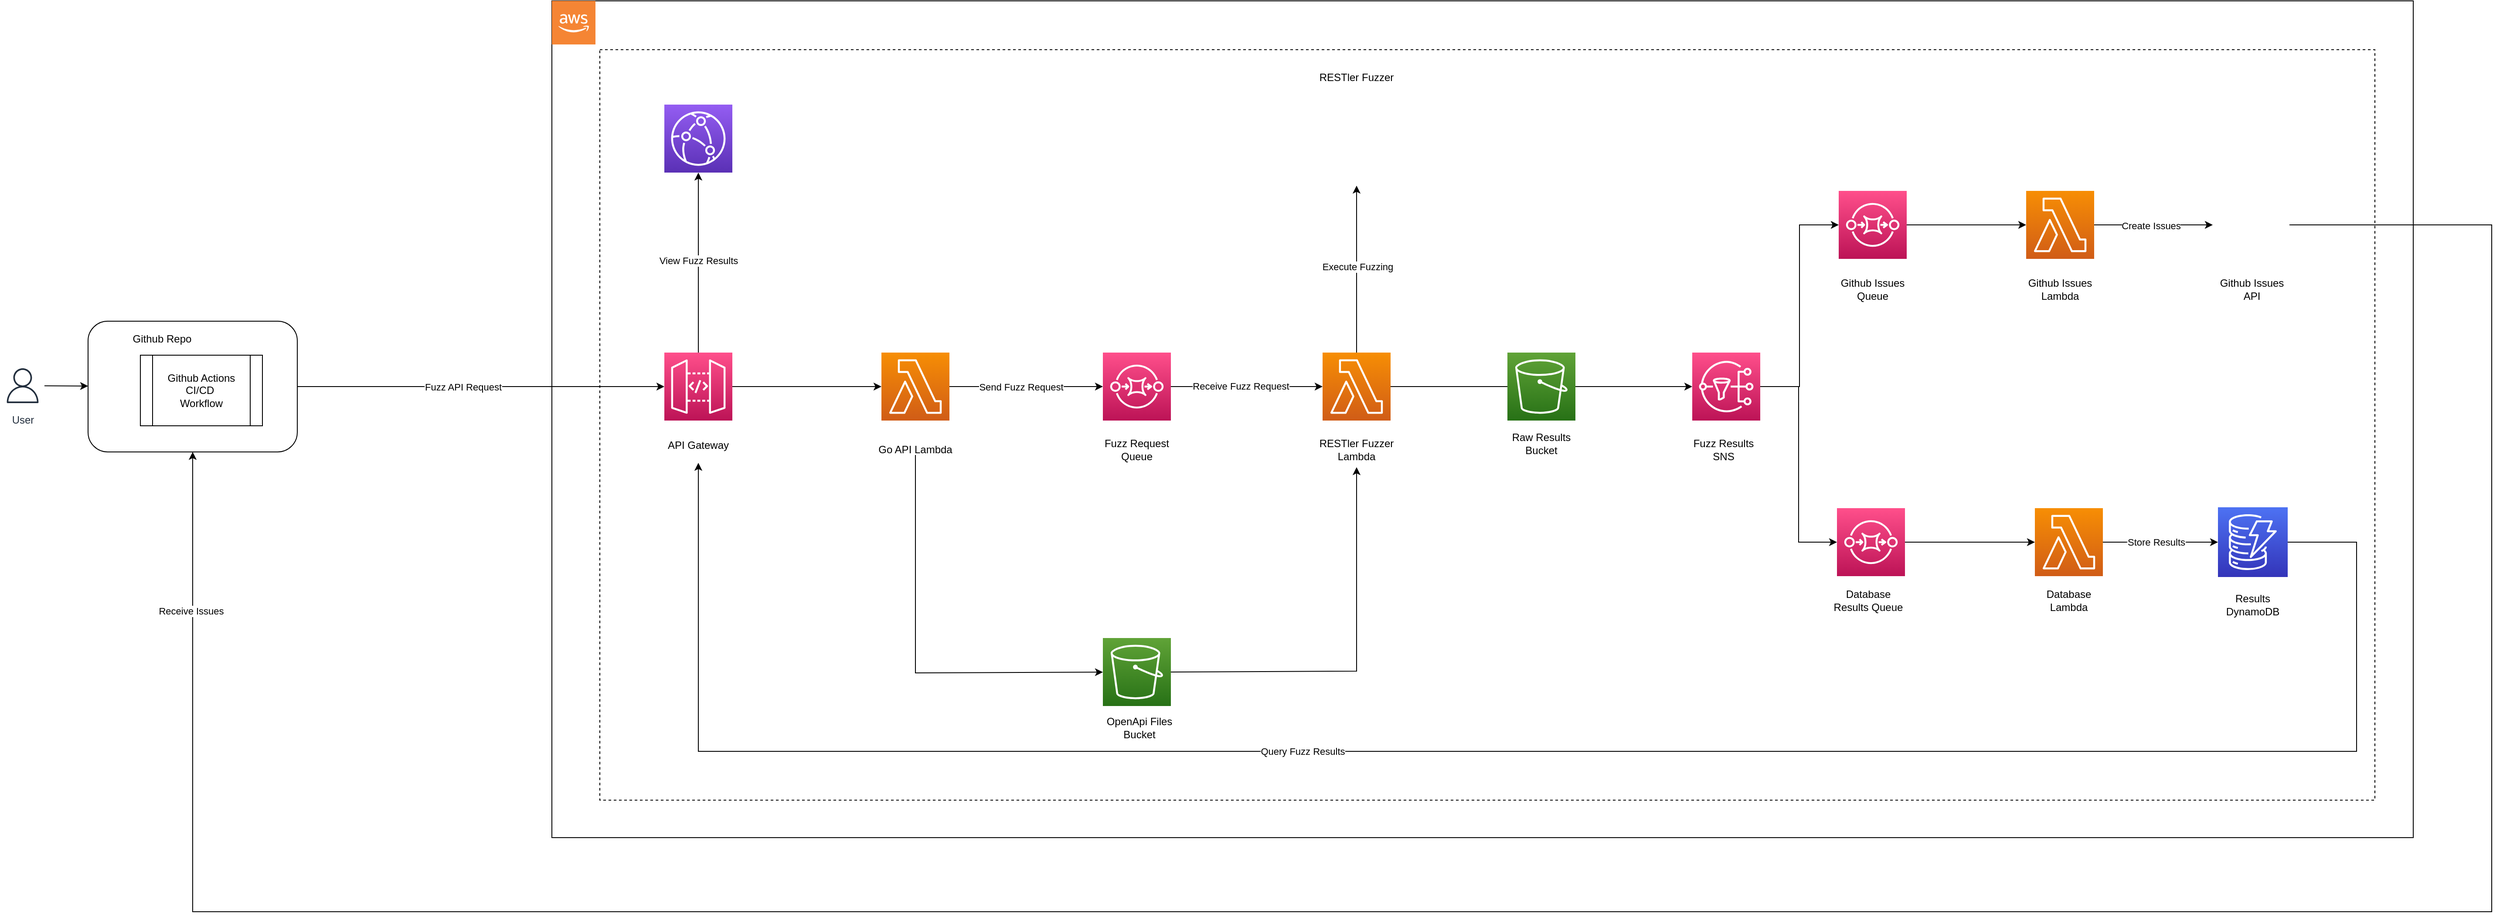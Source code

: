 <mxfile version="20.2.3" type="device"><diagram id="qjEZwnw4c9-2lbeoEp5t" name="Page-1"><mxGraphModel dx="3774" dy="2017" grid="0" gridSize="10" guides="1" tooltips="1" connect="1" arrows="1" fold="1" page="0" pageScale="1" pageWidth="827" pageHeight="1169" math="0" shadow="0"><root><mxCell id="0"/><mxCell id="1" parent="0"/><mxCell id="LWc7SlfthpSFfIKHEdv8-3" value="" style="rounded=1;whiteSpace=wrap;html=1;" parent="1" vertex="1"><mxGeometry x="-750" y="-238.5" width="240" height="150" as="geometry"/></mxCell><mxCell id="LWc7SlfthpSFfIKHEdv8-4" value="" style="verticalLabelPosition=bottom;verticalAlign=top;html=1;shape=mxgraph.basic.rect;fillColor2=none;strokeWidth=1;size=20;indent=5;" parent="1" vertex="1"><mxGeometry x="-218" y="-606" width="2135" height="960" as="geometry"/></mxCell><mxCell id="LWc7SlfthpSFfIKHEdv8-8" value="" style="shape=image;html=1;verticalAlign=top;verticalLabelPosition=bottom;labelBackgroundColor=#ffffff;imageAspect=0;aspect=fixed;image=https://cdn4.iconfinder.com/data/icons/ionicons/512/icon-social-github-128.png" parent="1" vertex="1"><mxGeometry x="-750" y="-238.5" width="49" height="49" as="geometry"/></mxCell><mxCell id="LWc7SlfthpSFfIKHEdv8-17" value="Github Actions CI/CD&amp;nbsp;&lt;br&gt;Workflow" style="shape=process;whiteSpace=wrap;html=1;backgroundOutline=1;" parent="1" vertex="1"><mxGeometry x="-690" y="-199.5" width="140" height="81" as="geometry"/></mxCell><mxCell id="LWc7SlfthpSFfIKHEdv8-19" value="User" style="sketch=0;outlineConnect=0;fontColor=#232F3E;gradientColor=none;strokeColor=#232F3E;fillColor=#ffffff;dashed=0;verticalLabelPosition=bottom;verticalAlign=top;align=center;html=1;fontSize=12;fontStyle=0;aspect=fixed;shape=mxgraph.aws4.resourceIcon;resIcon=mxgraph.aws4.user;" parent="1" vertex="1"><mxGeometry x="-850" y="-189.5" width="50" height="50" as="geometry"/></mxCell><mxCell id="LWc7SlfthpSFfIKHEdv8-20" value="" style="endArrow=classic;html=1;rounded=0;" parent="1" source="LWc7SlfthpSFfIKHEdv8-19" target="LWc7SlfthpSFfIKHEdv8-3" edge="1"><mxGeometry width="50" height="50" relative="1" as="geometry"><mxPoint x="-790" y="21.5" as="sourcePoint"/><mxPoint x="-740" y="-28.5" as="targetPoint"/></mxGeometry></mxCell><mxCell id="LWc7SlfthpSFfIKHEdv8-21" value="Github Repo" style="text;html=1;strokeColor=none;fillColor=none;align=center;verticalAlign=middle;whiteSpace=wrap;rounded=0;" parent="1" vertex="1"><mxGeometry x="-700" y="-228.5" width="70" height="20" as="geometry"/></mxCell><mxCell id="LWc7SlfthpSFfIKHEdv8-43" value="" style="rounded=0;whiteSpace=wrap;html=1;dashed=1;fontSize=24;fillColor=none;" parent="1" vertex="1"><mxGeometry x="-163" y="-550" width="2036" height="861" as="geometry"/></mxCell><mxCell id="K7STPYYt2Q0dGwY_WQyp-33" style="edgeStyle=orthogonalEdgeStyle;rounded=0;orthogonalLoop=1;jettySize=auto;html=1;entryX=0.5;entryY=1;entryDx=0;entryDy=0;" parent="1" source="LWc7SlfthpSFfIKHEdv8-7" target="K7STPYYt2Q0dGwY_WQyp-59" edge="1"><mxGeometry relative="1" as="geometry"><mxPoint x="-50" y="-65" as="targetPoint"/><Array as="points"><mxPoint x="1852" y="15"/><mxPoint x="1852" y="255"/><mxPoint x="-50" y="255"/></Array></mxGeometry></mxCell><mxCell id="K7STPYYt2Q0dGwY_WQyp-44" value="Query Fuzz Results" style="edgeLabel;html=1;align=center;verticalAlign=middle;resizable=0;points=[];" parent="K7STPYYt2Q0dGwY_WQyp-33" vertex="1" connectable="0"><mxGeometry x="0.198" relative="1" as="geometry"><mxPoint as="offset"/></mxGeometry></mxCell><mxCell id="LWc7SlfthpSFfIKHEdv8-7" value="" style="sketch=0;points=[[0,0,0],[0.25,0,0],[0.5,0,0],[0.75,0,0],[1,0,0],[0,1,0],[0.25,1,0],[0.5,1,0],[0.75,1,0],[1,1,0],[0,0.25,0],[0,0.5,0],[0,0.75,0],[1,0.25,0],[1,0.5,0],[1,0.75,0]];outlineConnect=0;fontColor=#232F3E;gradientColor=#4D72F3;gradientDirection=north;fillColor=#3334B9;strokeColor=#ffffff;dashed=0;verticalLabelPosition=bottom;verticalAlign=top;align=center;html=1;fontSize=12;fontStyle=0;aspect=fixed;shape=mxgraph.aws4.resourceIcon;resIcon=mxgraph.aws4.dynamodb;" parent="1" vertex="1"><mxGeometry x="1693" y="-25" width="80" height="80" as="geometry"/></mxCell><mxCell id="LWc7SlfthpSFfIKHEdv8-9" value="" style="outlineConnect=0;dashed=0;verticalLabelPosition=bottom;verticalAlign=top;align=center;html=1;shape=mxgraph.aws3.cloud_2;fillColor=#F58534;gradientColor=none;" parent="1" vertex="1"><mxGeometry x="-218" y="-606" width="50" height="50" as="geometry"/></mxCell><mxCell id="LWc7SlfthpSFfIKHEdv8-25" value="Results DynamoDB" style="text;html=1;strokeColor=none;fillColor=none;align=center;verticalAlign=middle;whiteSpace=wrap;rounded=0;" parent="1" vertex="1"><mxGeometry x="1703" y="71.5" width="60" height="30" as="geometry"/></mxCell><mxCell id="LWc7SlfthpSFfIKHEdv8-32" value="" style="endArrow=classic;html=1;rounded=0;fontSize=16;exitX=1;exitY=0.5;exitDx=0;exitDy=0;" parent="1" source="LWc7SlfthpSFfIKHEdv8-3" target="K7STPYYt2Q0dGwY_WQyp-2" edge="1"><mxGeometry width="50" height="50" relative="1" as="geometry"><mxPoint x="152.5" y="-150.121" as="sourcePoint"/><mxPoint x="-330" y="-153" as="targetPoint"/></mxGeometry></mxCell><mxCell id="K7STPYYt2Q0dGwY_WQyp-43" value="Fuzz API Request" style="edgeLabel;html=1;align=center;verticalAlign=middle;resizable=0;points=[];" parent="LWc7SlfthpSFfIKHEdv8-32" vertex="1" connectable="0"><mxGeometry x="-0.094" y="2" relative="1" as="geometry"><mxPoint x="-1" y="2" as="offset"/></mxGeometry></mxCell><mxCell id="K7STPYYt2Q0dGwY_WQyp-36" style="edgeStyle=orthogonalEdgeStyle;rounded=0;orthogonalLoop=1;jettySize=auto;html=1;entryX=0.5;entryY=1;entryDx=0;entryDy=0;" parent="1" source="LWc7SlfthpSFfIKHEdv8-58" target="LWc7SlfthpSFfIKHEdv8-3" edge="1"><mxGeometry relative="1" as="geometry"><Array as="points"><mxPoint x="2007" y="-349"/><mxPoint x="2007" y="439"/><mxPoint x="-630" y="439"/></Array></mxGeometry></mxCell><mxCell id="K7STPYYt2Q0dGwY_WQyp-42" value="Receive Issues" style="edgeLabel;html=1;align=center;verticalAlign=middle;resizable=0;points=[];" parent="K7STPYYt2Q0dGwY_WQyp-36" vertex="1" connectable="0"><mxGeometry x="0.913" y="2" relative="1" as="geometry"><mxPoint as="offset"/></mxGeometry></mxCell><mxCell id="LWc7SlfthpSFfIKHEdv8-58" value="" style="shape=image;html=1;verticalAlign=top;verticalLabelPosition=bottom;labelBackgroundColor=#ffffff;imageAspect=0;aspect=fixed;image=https://cdn4.iconfinder.com/data/icons/ionicons/512/icon-social-github-128.png;dashed=1;fontSize=24;fillColor=none;" parent="1" vertex="1"><mxGeometry x="1687" y="-393" width="88" height="88" as="geometry"/></mxCell><mxCell id="LWc7SlfthpSFfIKHEdv8-59" value="&lt;div&gt;Github Issues&lt;/div&gt;&lt;div&gt;API&lt;br&gt;&lt;/div&gt;" style="text;html=1;strokeColor=none;fillColor=none;align=center;verticalAlign=middle;whiteSpace=wrap;rounded=0;" parent="1" vertex="1"><mxGeometry x="1687" y="-295" width="89.5" height="40" as="geometry"/></mxCell><mxCell id="K7STPYYt2Q0dGwY_WQyp-1" value="" style="sketch=0;points=[[0,0,0],[0.25,0,0],[0.5,0,0],[0.75,0,0],[1,0,0],[0,1,0],[0.25,1,0],[0.5,1,0],[0.75,1,0],[1,1,0],[0,0.25,0],[0,0.5,0],[0,0.75,0],[1,0.25,0],[1,0.5,0],[1,0.75,0]];outlineConnect=0;fontColor=#232F3E;gradientColor=#945DF2;gradientDirection=north;fillColor=#5A30B5;strokeColor=#ffffff;dashed=0;verticalLabelPosition=bottom;verticalAlign=top;align=center;html=1;fontSize=12;fontStyle=0;aspect=fixed;shape=mxgraph.aws4.resourceIcon;resIcon=mxgraph.aws4.cloudfront;" parent="1" vertex="1"><mxGeometry x="-89" y="-487" width="78" height="78" as="geometry"/></mxCell><mxCell id="K7STPYYt2Q0dGwY_WQyp-16" style="edgeStyle=orthogonalEdgeStyle;rounded=0;orthogonalLoop=1;jettySize=auto;html=1;entryX=0;entryY=0.5;entryDx=0;entryDy=0;entryPerimeter=0;" parent="1" source="K7STPYYt2Q0dGwY_WQyp-2" target="K7STPYYt2Q0dGwY_WQyp-3" edge="1"><mxGeometry relative="1" as="geometry"/></mxCell><mxCell id="K7STPYYt2Q0dGwY_WQyp-30" style="edgeStyle=orthogonalEdgeStyle;rounded=0;orthogonalLoop=1;jettySize=auto;html=1;" parent="1" source="K7STPYYt2Q0dGwY_WQyp-2" target="K7STPYYt2Q0dGwY_WQyp-1" edge="1"><mxGeometry relative="1" as="geometry"/></mxCell><mxCell id="K7STPYYt2Q0dGwY_WQyp-45" value="View Fuzz Results" style="edgeLabel;html=1;align=center;verticalAlign=middle;resizable=0;points=[];" parent="K7STPYYt2Q0dGwY_WQyp-30" vertex="1" connectable="0"><mxGeometry x="0.022" relative="1" as="geometry"><mxPoint as="offset"/></mxGeometry></mxCell><mxCell id="K7STPYYt2Q0dGwY_WQyp-2" value="" style="sketch=0;points=[[0,0,0],[0.25,0,0],[0.5,0,0],[0.75,0,0],[1,0,0],[0,1,0],[0.25,1,0],[0.5,1,0],[0.75,1,0],[1,1,0],[0,0.25,0],[0,0.5,0],[0,0.75,0],[1,0.25,0],[1,0.5,0],[1,0.75,0]];outlineConnect=0;fontColor=#232F3E;gradientColor=#FF4F8B;gradientDirection=north;fillColor=#BC1356;strokeColor=#ffffff;dashed=0;verticalLabelPosition=bottom;verticalAlign=top;align=center;html=1;fontSize=12;fontStyle=0;aspect=fixed;shape=mxgraph.aws4.resourceIcon;resIcon=mxgraph.aws4.api_gateway;" parent="1" vertex="1"><mxGeometry x="-89" y="-202.5" width="78" height="78" as="geometry"/></mxCell><mxCell id="K7STPYYt2Q0dGwY_WQyp-17" style="edgeStyle=orthogonalEdgeStyle;rounded=0;orthogonalLoop=1;jettySize=auto;html=1;" parent="1" source="K7STPYYt2Q0dGwY_WQyp-3" target="K7STPYYt2Q0dGwY_WQyp-4" edge="1"><mxGeometry relative="1" as="geometry"/></mxCell><mxCell id="K7STPYYt2Q0dGwY_WQyp-37" value="&lt;div&gt;Send Fuzz Request&lt;/div&gt;" style="edgeLabel;html=1;align=center;verticalAlign=middle;resizable=0;points=[];" parent="K7STPYYt2Q0dGwY_WQyp-17" vertex="1" connectable="0"><mxGeometry x="-0.066" relative="1" as="geometry"><mxPoint as="offset"/></mxGeometry></mxCell><mxCell id="K7STPYYt2Q0dGwY_WQyp-3" value="" style="sketch=0;points=[[0,0,0],[0.25,0,0],[0.5,0,0],[0.75,0,0],[1,0,0],[0,1,0],[0.25,1,0],[0.5,1,0],[0.75,1,0],[1,1,0],[0,0.25,0],[0,0.5,0],[0,0.75,0],[1,0.25,0],[1,0.5,0],[1,0.75,0]];outlineConnect=0;fontColor=#232F3E;gradientColor=#F78E04;gradientDirection=north;fillColor=#D05C17;strokeColor=#ffffff;dashed=0;verticalLabelPosition=bottom;verticalAlign=top;align=center;html=1;fontSize=12;fontStyle=0;aspect=fixed;shape=mxgraph.aws4.resourceIcon;resIcon=mxgraph.aws4.lambda;" parent="1" vertex="1"><mxGeometry x="160" y="-202.5" width="78" height="78" as="geometry"/></mxCell><mxCell id="K7STPYYt2Q0dGwY_WQyp-19" style="edgeStyle=orthogonalEdgeStyle;rounded=0;orthogonalLoop=1;jettySize=auto;html=1;" parent="1" source="K7STPYYt2Q0dGwY_WQyp-4" target="K7STPYYt2Q0dGwY_WQyp-5" edge="1"><mxGeometry relative="1" as="geometry"/></mxCell><mxCell id="K7STPYYt2Q0dGwY_WQyp-38" value="Receive Fuzz Request" style="edgeLabel;html=1;align=center;verticalAlign=middle;resizable=0;points=[];" parent="K7STPYYt2Q0dGwY_WQyp-19" vertex="1" connectable="0"><mxGeometry x="-0.088" y="1" relative="1" as="geometry"><mxPoint as="offset"/></mxGeometry></mxCell><mxCell id="K7STPYYt2Q0dGwY_WQyp-4" value="" style="sketch=0;points=[[0,0,0],[0.25,0,0],[0.5,0,0],[0.75,0,0],[1,0,0],[0,1,0],[0.25,1,0],[0.5,1,0],[0.75,1,0],[1,1,0],[0,0.25,0],[0,0.5,0],[0,0.75,0],[1,0.25,0],[1,0.5,0],[1,0.75,0]];outlineConnect=0;fontColor=#232F3E;gradientColor=#FF4F8B;gradientDirection=north;fillColor=#BC1356;strokeColor=#ffffff;dashed=0;verticalLabelPosition=bottom;verticalAlign=top;align=center;html=1;fontSize=12;fontStyle=0;aspect=fixed;shape=mxgraph.aws4.resourceIcon;resIcon=mxgraph.aws4.sqs;" parent="1" vertex="1"><mxGeometry x="414" y="-202.5" width="78" height="78" as="geometry"/></mxCell><mxCell id="K7STPYYt2Q0dGwY_WQyp-20" style="edgeStyle=orthogonalEdgeStyle;rounded=0;orthogonalLoop=1;jettySize=auto;html=1;" parent="1" source="K7STPYYt2Q0dGwY_WQyp-5" target="K7STPYYt2Q0dGwY_WQyp-8" edge="1"><mxGeometry relative="1" as="geometry"/></mxCell><mxCell id="K7STPYYt2Q0dGwY_WQyp-29" style="edgeStyle=orthogonalEdgeStyle;rounded=0;orthogonalLoop=1;jettySize=auto;html=1;" parent="1" source="K7STPYYt2Q0dGwY_WQyp-5" target="K7STPYYt2Q0dGwY_WQyp-7" edge="1"><mxGeometry relative="1" as="geometry"/></mxCell><mxCell id="K7STPYYt2Q0dGwY_WQyp-47" value="Execute Fuzzing" style="edgeLabel;html=1;align=center;verticalAlign=middle;resizable=0;points=[];" parent="K7STPYYt2Q0dGwY_WQyp-29" vertex="1" connectable="0"><mxGeometry x="0.035" y="-1" relative="1" as="geometry"><mxPoint as="offset"/></mxGeometry></mxCell><mxCell id="K7STPYYt2Q0dGwY_WQyp-5" value="" style="sketch=0;points=[[0,0,0],[0.25,0,0],[0.5,0,0],[0.75,0,0],[1,0,0],[0,1,0],[0.25,1,0],[0.5,1,0],[0.75,1,0],[1,1,0],[0,0.25,0],[0,0.5,0],[0,0.75,0],[1,0.25,0],[1,0.5,0],[1,0.75,0]];outlineConnect=0;fontColor=#232F3E;gradientColor=#F78E04;gradientDirection=north;fillColor=#D05C17;strokeColor=#ffffff;dashed=0;verticalLabelPosition=bottom;verticalAlign=top;align=center;html=1;fontSize=12;fontStyle=0;aspect=fixed;shape=mxgraph.aws4.resourceIcon;resIcon=mxgraph.aws4.lambda;" parent="1" vertex="1"><mxGeometry x="666" y="-202.5" width="78" height="78" as="geometry"/></mxCell><mxCell id="K7STPYYt2Q0dGwY_WQyp-7" value="" style="shape=image;html=1;verticalAlign=top;verticalLabelPosition=bottom;labelBackgroundColor=#ffffff;imageAspect=0;aspect=fixed;image=https://cdn1.iconfinder.com/data/icons/competitive-strategy-and-corporate-training/512/560_Check_filing_list_listing_registration_cyber_spot_security-128.png" parent="1" vertex="1"><mxGeometry x="658.5" y="-487" width="93" height="93" as="geometry"/></mxCell><mxCell id="K7STPYYt2Q0dGwY_WQyp-22" style="edgeStyle=orthogonalEdgeStyle;rounded=0;orthogonalLoop=1;jettySize=auto;html=1;entryX=0;entryY=0.5;entryDx=0;entryDy=0;entryPerimeter=0;" parent="1" source="K7STPYYt2Q0dGwY_WQyp-8" target="K7STPYYt2Q0dGwY_WQyp-10" edge="1"><mxGeometry relative="1" as="geometry"/></mxCell><mxCell id="K7STPYYt2Q0dGwY_WQyp-31" style="edgeStyle=orthogonalEdgeStyle;rounded=0;orthogonalLoop=1;jettySize=auto;html=1;entryX=0;entryY=0.5;entryDx=0;entryDy=0;entryPerimeter=0;" parent="1" source="K7STPYYt2Q0dGwY_WQyp-8" target="K7STPYYt2Q0dGwY_WQyp-9" edge="1"><mxGeometry relative="1" as="geometry"/></mxCell><mxCell id="K7STPYYt2Q0dGwY_WQyp-8" value="" style="sketch=0;points=[[0,0,0],[0.25,0,0],[0.5,0,0],[0.75,0,0],[1,0,0],[0,1,0],[0.25,1,0],[0.5,1,0],[0.75,1,0],[1,1,0],[0,0.25,0],[0,0.5,0],[0,0.75,0],[1,0.25,0],[1,0.5,0],[1,0.75,0]];outlineConnect=0;fontColor=#232F3E;gradientColor=#FF4F8B;gradientDirection=north;fillColor=#BC1356;strokeColor=#ffffff;dashed=0;verticalLabelPosition=bottom;verticalAlign=top;align=center;html=1;fontSize=12;fontStyle=0;aspect=fixed;shape=mxgraph.aws4.resourceIcon;resIcon=mxgraph.aws4.sns;" parent="1" vertex="1"><mxGeometry x="1090" y="-202.5" width="78" height="78" as="geometry"/></mxCell><mxCell id="K7STPYYt2Q0dGwY_WQyp-25" style="edgeStyle=orthogonalEdgeStyle;rounded=0;orthogonalLoop=1;jettySize=auto;html=1;entryX=0;entryY=0.5;entryDx=0;entryDy=0;entryPerimeter=0;" parent="1" source="K7STPYYt2Q0dGwY_WQyp-9" target="K7STPYYt2Q0dGwY_WQyp-13" edge="1"><mxGeometry relative="1" as="geometry"/></mxCell><mxCell id="K7STPYYt2Q0dGwY_WQyp-9" value="" style="sketch=0;points=[[0,0,0],[0.25,0,0],[0.5,0,0],[0.75,0,0],[1,0,0],[0,1,0],[0.25,1,0],[0.5,1,0],[0.75,1,0],[1,1,0],[0,0.25,0],[0,0.5,0],[0,0.75,0],[1,0.25,0],[1,0.5,0],[1,0.75,0]];outlineConnect=0;fontColor=#232F3E;gradientColor=#FF4F8B;gradientDirection=north;fillColor=#BC1356;strokeColor=#ffffff;dashed=0;verticalLabelPosition=bottom;verticalAlign=top;align=center;html=1;fontSize=12;fontStyle=0;aspect=fixed;shape=mxgraph.aws4.resourceIcon;resIcon=mxgraph.aws4.sqs;" parent="1" vertex="1"><mxGeometry x="1258" y="-388" width="78" height="78" as="geometry"/></mxCell><mxCell id="K7STPYYt2Q0dGwY_WQyp-23" style="edgeStyle=orthogonalEdgeStyle;rounded=0;orthogonalLoop=1;jettySize=auto;html=1;entryX=0;entryY=0.5;entryDx=0;entryDy=0;entryPerimeter=0;" parent="1" source="K7STPYYt2Q0dGwY_WQyp-10" target="K7STPYYt2Q0dGwY_WQyp-12" edge="1"><mxGeometry relative="1" as="geometry"/></mxCell><mxCell id="K7STPYYt2Q0dGwY_WQyp-10" value="" style="sketch=0;points=[[0,0,0],[0.25,0,0],[0.5,0,0],[0.75,0,0],[1,0,0],[0,1,0],[0.25,1,0],[0.5,1,0],[0.75,1,0],[1,1,0],[0,0.25,0],[0,0.5,0],[0,0.75,0],[1,0.25,0],[1,0.5,0],[1,0.75,0]];outlineConnect=0;fontColor=#232F3E;gradientColor=#FF4F8B;gradientDirection=north;fillColor=#BC1356;strokeColor=#ffffff;dashed=0;verticalLabelPosition=bottom;verticalAlign=top;align=center;html=1;fontSize=12;fontStyle=0;aspect=fixed;shape=mxgraph.aws4.resourceIcon;resIcon=mxgraph.aws4.sqs;" parent="1" vertex="1"><mxGeometry x="1256" y="-24" width="78" height="78" as="geometry"/></mxCell><mxCell id="K7STPYYt2Q0dGwY_WQyp-24" style="edgeStyle=orthogonalEdgeStyle;rounded=0;orthogonalLoop=1;jettySize=auto;html=1;" parent="1" source="K7STPYYt2Q0dGwY_WQyp-12" target="LWc7SlfthpSFfIKHEdv8-7" edge="1"><mxGeometry relative="1" as="geometry"/></mxCell><mxCell id="K7STPYYt2Q0dGwY_WQyp-48" value="Store Results" style="edgeLabel;html=1;align=center;verticalAlign=middle;resizable=0;points=[];" parent="K7STPYYt2Q0dGwY_WQyp-24" vertex="1" connectable="0"><mxGeometry x="-0.056" y="-4" relative="1" as="geometry"><mxPoint x="-2" y="-4" as="offset"/></mxGeometry></mxCell><mxCell id="K7STPYYt2Q0dGwY_WQyp-12" value="" style="sketch=0;points=[[0,0,0],[0.25,0,0],[0.5,0,0],[0.75,0,0],[1,0,0],[0,1,0],[0.25,1,0],[0.5,1,0],[0.75,1,0],[1,1,0],[0,0.25,0],[0,0.5,0],[0,0.75,0],[1,0.25,0],[1,0.5,0],[1,0.75,0]];outlineConnect=0;fontColor=#232F3E;gradientColor=#F78E04;gradientDirection=north;fillColor=#D05C17;strokeColor=#ffffff;dashed=0;verticalLabelPosition=bottom;verticalAlign=top;align=center;html=1;fontSize=12;fontStyle=0;aspect=fixed;shape=mxgraph.aws4.resourceIcon;resIcon=mxgraph.aws4.lambda;" parent="1" vertex="1"><mxGeometry x="1483" y="-24" width="78" height="78" as="geometry"/></mxCell><mxCell id="K7STPYYt2Q0dGwY_WQyp-26" style="edgeStyle=orthogonalEdgeStyle;rounded=0;orthogonalLoop=1;jettySize=auto;html=1;entryX=0;entryY=0.5;entryDx=0;entryDy=0;" parent="1" source="K7STPYYt2Q0dGwY_WQyp-13" target="LWc7SlfthpSFfIKHEdv8-58" edge="1"><mxGeometry relative="1" as="geometry"/></mxCell><mxCell id="K7STPYYt2Q0dGwY_WQyp-41" value="Create Issues" style="edgeLabel;html=1;align=center;verticalAlign=middle;resizable=0;points=[];" parent="K7STPYYt2Q0dGwY_WQyp-26" vertex="1" connectable="0"><mxGeometry x="-0.044" y="-1" relative="1" as="geometry"><mxPoint as="offset"/></mxGeometry></mxCell><mxCell id="K7STPYYt2Q0dGwY_WQyp-13" value="" style="sketch=0;points=[[0,0,0],[0.25,0,0],[0.5,0,0],[0.75,0,0],[1,0,0],[0,1,0],[0.25,1,0],[0.5,1,0],[0.75,1,0],[1,1,0],[0,0.25,0],[0,0.5,0],[0,0.75,0],[1,0.25,0],[1,0.5,0],[1,0.75,0]];outlineConnect=0;fontColor=#232F3E;gradientColor=#F78E04;gradientDirection=north;fillColor=#D05C17;strokeColor=#ffffff;dashed=0;verticalLabelPosition=bottom;verticalAlign=top;align=center;html=1;fontSize=12;fontStyle=0;aspect=fixed;shape=mxgraph.aws4.resourceIcon;resIcon=mxgraph.aws4.lambda;" parent="1" vertex="1"><mxGeometry x="1473" y="-388" width="78" height="78" as="geometry"/></mxCell><mxCell id="K7STPYYt2Q0dGwY_WQyp-15" value="" style="sketch=0;points=[[0,0,0],[0.25,0,0],[0.5,0,0],[0.75,0,0],[1,0,0],[0,1,0],[0.25,1,0],[0.5,1,0],[0.75,1,0],[1,1,0],[0,0.25,0],[0,0.5,0],[0,0.75,0],[1,0.25,0],[1,0.5,0],[1,0.75,0]];outlineConnect=0;fontColor=#232F3E;gradientColor=#60A337;gradientDirection=north;fillColor=#277116;strokeColor=#ffffff;dashed=0;verticalLabelPosition=bottom;verticalAlign=top;align=center;html=1;fontSize=12;fontStyle=0;aspect=fixed;shape=mxgraph.aws4.resourceIcon;resIcon=mxgraph.aws4.s3;" parent="1" vertex="1"><mxGeometry x="878" y="-202.5" width="78" height="78" as="geometry"/></mxCell><mxCell id="K7STPYYt2Q0dGwY_WQyp-49" value="Github Issues Lambda" style="text;html=1;strokeColor=none;fillColor=none;align=center;verticalAlign=middle;whiteSpace=wrap;rounded=0;" parent="1" vertex="1"><mxGeometry x="1467.25" y="-295" width="89.5" height="40" as="geometry"/></mxCell><mxCell id="K7STPYYt2Q0dGwY_WQyp-50" value="Database Lambda" style="text;html=1;strokeColor=none;fillColor=none;align=center;verticalAlign=middle;whiteSpace=wrap;rounded=0;" parent="1" vertex="1"><mxGeometry x="1477.25" y="61.5" width="89.5" height="40" as="geometry"/></mxCell><mxCell id="K7STPYYt2Q0dGwY_WQyp-51" value="Github Issues Queue" style="text;html=1;strokeColor=none;fillColor=none;align=center;verticalAlign=middle;whiteSpace=wrap;rounded=0;" parent="1" vertex="1"><mxGeometry x="1252.25" y="-295" width="89.5" height="40" as="geometry"/></mxCell><mxCell id="K7STPYYt2Q0dGwY_WQyp-52" value="Database Results Queue" style="text;html=1;strokeColor=none;fillColor=none;align=center;verticalAlign=middle;whiteSpace=wrap;rounded=0;" parent="1" vertex="1"><mxGeometry x="1246.5" y="61.5" width="89.5" height="40" as="geometry"/></mxCell><mxCell id="K7STPYYt2Q0dGwY_WQyp-53" value="Fuzz Results SNS" style="text;html=1;strokeColor=none;fillColor=none;align=center;verticalAlign=middle;whiteSpace=wrap;rounded=0;" parent="1" vertex="1"><mxGeometry x="1081" y="-111" width="89.5" height="40" as="geometry"/></mxCell><mxCell id="K7STPYYt2Q0dGwY_WQyp-54" value="RESTler Fuzzer Lambda" style="text;html=1;strokeColor=none;fillColor=none;align=center;verticalAlign=middle;whiteSpace=wrap;rounded=0;" parent="1" vertex="1"><mxGeometry x="660.25" y="-111" width="89.5" height="40" as="geometry"/></mxCell><mxCell id="K7STPYYt2Q0dGwY_WQyp-56" value="RESTler Fuzzer " style="text;html=1;strokeColor=none;fillColor=none;align=center;verticalAlign=middle;whiteSpace=wrap;rounded=0;" parent="1" vertex="1"><mxGeometry x="660.25" y="-538" width="89.5" height="40" as="geometry"/></mxCell><mxCell id="K7STPYYt2Q0dGwY_WQyp-57" value="Fuzz Request Queue" style="text;html=1;strokeColor=none;fillColor=none;align=center;verticalAlign=middle;whiteSpace=wrap;rounded=0;" parent="1" vertex="1"><mxGeometry x="408.25" y="-111" width="89.5" height="40" as="geometry"/></mxCell><mxCell id="K7STPYYt2Q0dGwY_WQyp-58" value="Go API Lambda" style="text;html=1;strokeColor=none;fillColor=none;align=center;verticalAlign=middle;whiteSpace=wrap;rounded=0;" parent="1" vertex="1"><mxGeometry x="154.25" y="-111" width="89.5" height="40" as="geometry"/></mxCell><mxCell id="K7STPYYt2Q0dGwY_WQyp-59" value="&lt;div&gt;API Gateway&lt;/div&gt;" style="text;html=1;strokeColor=none;fillColor=none;align=center;verticalAlign=middle;whiteSpace=wrap;rounded=0;" parent="1" vertex="1"><mxGeometry x="-94.75" y="-116" width="89.5" height="40" as="geometry"/></mxCell><mxCell id="K7STPYYt2Q0dGwY_WQyp-69" value="Raw Results Bucket" style="text;html=1;strokeColor=none;fillColor=none;align=center;verticalAlign=middle;whiteSpace=wrap;rounded=0;" parent="1" vertex="1"><mxGeometry x="872.25" y="-118.5" width="89.5" height="40" as="geometry"/></mxCell><mxCell id="WcgSI5BVNRG-KL5hojQK-1" value="" style="sketch=0;points=[[0,0,0],[0.25,0,0],[0.5,0,0],[0.75,0,0],[1,0,0],[0,1,0],[0.25,1,0],[0.5,1,0],[0.75,1,0],[1,1,0],[0,0.25,0],[0,0.5,0],[0,0.75,0],[1,0.25,0],[1,0.5,0],[1,0.75,0]];outlineConnect=0;fontColor=#232F3E;gradientColor=#60A337;gradientDirection=north;fillColor=#277116;strokeColor=#ffffff;dashed=0;verticalLabelPosition=bottom;verticalAlign=top;align=center;html=1;fontSize=12;fontStyle=0;aspect=fixed;shape=mxgraph.aws4.resourceIcon;resIcon=mxgraph.aws4.s3;" vertex="1" parent="1"><mxGeometry x="414" y="125" width="78" height="78" as="geometry"/></mxCell><mxCell id="WcgSI5BVNRG-KL5hojQK-3" value="" style="endArrow=classic;html=1;rounded=0;" edge="1" parent="1" target="WcgSI5BVNRG-KL5hojQK-1"><mxGeometry width="50" height="50" relative="1" as="geometry"><mxPoint x="199" y="-85" as="sourcePoint"/><mxPoint x="252" y="81" as="targetPoint"/><Array as="points"><mxPoint x="199" y="165"/></Array></mxGeometry></mxCell><mxCell id="WcgSI5BVNRG-KL5hojQK-4" value="" style="endArrow=classic;html=1;rounded=0;entryX=0.5;entryY=1;entryDx=0;entryDy=0;exitX=1;exitY=0.5;exitDx=0;exitDy=0;exitPerimeter=0;" edge="1" parent="1" source="WcgSI5BVNRG-KL5hojQK-1" target="K7STPYYt2Q0dGwY_WQyp-54"><mxGeometry width="50" height="50" relative="1" as="geometry"><mxPoint x="427" y="57" as="sourcePoint"/><mxPoint x="477" y="7" as="targetPoint"/><Array as="points"><mxPoint x="705" y="163"/></Array></mxGeometry></mxCell><mxCell id="WcgSI5BVNRG-KL5hojQK-5" value="OpenApi Files Bucket" style="text;html=1;strokeColor=none;fillColor=none;align=center;verticalAlign=middle;whiteSpace=wrap;rounded=0;" vertex="1" parent="1"><mxGeometry x="411" y="208" width="89.5" height="40" as="geometry"/></mxCell></root></mxGraphModel></diagram></mxfile>